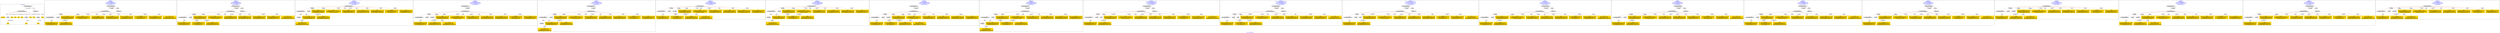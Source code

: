 digraph n0 {
fontcolor="blue"
remincross="true"
label="s10-s-18-artworks.json"
subgraph cluster_0 {
label="1-correct model"
n2[style="filled",color="white",fillcolor="lightgray",label="CulturalHeritageObject1"];
n3[shape="plaintext",style="filled",fillcolor="gold",label="dateCreated"];
n4[style="filled",color="white",fillcolor="lightgray",label="Person1"];
n5[shape="plaintext",style="filled",fillcolor="gold",label="values"];
n6[shape="plaintext",style="filled",fillcolor="gold",label="values"];
n7[shape="plaintext",style="filled",fillcolor="gold",label="values"];
n8[shape="plaintext",style="filled",fillcolor="gold",label="values"];
n9[style="filled",color="white",fillcolor="lightgray",label="Concept1"];
n10[shape="plaintext",style="filled",fillcolor="gold",label="values"];
n11[shape="plaintext",style="filled",fillcolor="gold",label="values"];
n12[style="filled",color="white",fillcolor="lightgray",label="Concept2"];
n13[shape="plaintext",style="filled",fillcolor="gold",label="values"];
n14[style="filled",color="white",fillcolor="lightgray",label="EuropeanaAggregation1"];
n15[style="filled",color="white",fillcolor="lightgray",label="WebResource1"];
n16[shape="plaintext",style="filled",fillcolor="gold",label="values"];
n17[shape="plaintext",style="filled",fillcolor="gold",label="values"];
n18[shape="plaintext",style="filled",fillcolor="gold",label="values"];
}
subgraph cluster_1 {
label="candidate 0\nlink coherence:1.0\nnode coherence:1.0\nconfidence:0.439704460790034\nmapping score:0.5799014869300113\ncost:13.99967\n-precision:0.71-recall:0.62"
n20[style="filled",color="white",fillcolor="lightgray",label="CulturalHeritageObject1"];
n21[style="filled",color="white",fillcolor="lightgray",label="CulturalHeritageObject2"];
n22[style="filled",color="white",fillcolor="lightgray",label="Person1"];
n23[style="filled",color="white",fillcolor="lightgray",label="EuropeanaAggregation1"];
n24[style="filled",color="white",fillcolor="lightgray",label="WebResource1"];
n25[shape="plaintext",style="filled",fillcolor="gold",label="values\n[CulturalHeritageObject,provenance,0.573]\n[Person,biographicalInformation,0.208]\n[CulturalHeritageObject,description,0.12]\n[CulturalHeritageObject,title,0.099]"];
n26[shape="plaintext",style="filled",fillcolor="gold",label="values\n[WebResource,classLink,0.6]\n[Document,classLink,0.365]\n[CulturalHeritageObject,provenance,0.019]\n[CulturalHeritageObject,description,0.016]"];
n27[shape="plaintext",style="filled",fillcolor="gold",label="values\n[CulturalHeritageObject,extent,0.571]\n[CulturalHeritageObject,accessionNumber,0.177]\n[CulturalHeritageObject,provenance,0.163]\n[Document,classLink,0.09]"];
n28[shape="plaintext",style="filled",fillcolor="gold",label="values\n[Person,nameOfThePerson,0.552]\n[Person,biographicalInformation,0.375]\n[CulturalHeritageObject,provenance,0.037]\n[CulturalHeritageObject,description,0.035]"];
n29[shape="plaintext",style="filled",fillcolor="gold",label="values\n[CulturalHeritageObject,description,0.352]\n[CulturalHeritageObject,medium,0.271]\n[Person,biographicalInformation,0.233]\n[CulturalHeritageObject,title,0.144]"];
n30[shape="plaintext",style="filled",fillcolor="gold",label="values\n[CulturalHeritageObject,title,0.286]\n[CulturalHeritageObject,description,0.258]\n[Person,biographicalInformation,0.251]\n[CulturalHeritageObject,provenance,0.206]"];
n31[shape="plaintext",style="filled",fillcolor="gold",label="values\n[CulturalHeritageObject,medium,0.751]\n[CulturalHeritageObject,provenance,0.104]\n[CulturalHeritageObject,description,0.091]\n[Person,biographicalInformation,0.054]"];
n32[shape="plaintext",style="filled",fillcolor="gold",label="values\n[CulturalHeritageObject,description,0.334]\n[Person,biographicalInformation,0.33]\n[CulturalHeritageObject,title,0.244]\n[CulturalHeritageObject,provenance,0.092]"];
n33[shape="plaintext",style="filled",fillcolor="gold",label="dateCreated\n[CulturalHeritageObject,created,0.356]\n[Person,dateOfDeath,0.319]\n[CulturalHeritageObject,provenance,0.188]\n[Person,dateOfBirth,0.137]"];
n34[shape="plaintext",style="filled",fillcolor="gold",label="values\n[CulturalHeritageObject,description,0.401]\n[Person,biographicalInformation,0.272]\n[CulturalHeritageObject,title,0.215]\n[CulturalHeritageObject,provenance,0.112]"];
}
subgraph cluster_2 {
label="candidate 1\nlink coherence:1.0\nnode coherence:1.0\nconfidence:0.4360244089401862\nmapping score:0.578674802980062\ncost:13.99967\n-precision:0.64-recall:0.56"
n36[style="filled",color="white",fillcolor="lightgray",label="CulturalHeritageObject1"];
n37[style="filled",color="white",fillcolor="lightgray",label="CulturalHeritageObject2"];
n38[style="filled",color="white",fillcolor="lightgray",label="Person1"];
n39[style="filled",color="white",fillcolor="lightgray",label="EuropeanaAggregation1"];
n40[style="filled",color="white",fillcolor="lightgray",label="WebResource1"];
n41[shape="plaintext",style="filled",fillcolor="gold",label="values\n[CulturalHeritageObject,provenance,0.573]\n[Person,biographicalInformation,0.208]\n[CulturalHeritageObject,description,0.12]\n[CulturalHeritageObject,title,0.099]"];
n42[shape="plaintext",style="filled",fillcolor="gold",label="values\n[WebResource,classLink,0.6]\n[Document,classLink,0.365]\n[CulturalHeritageObject,provenance,0.019]\n[CulturalHeritageObject,description,0.016]"];
n43[shape="plaintext",style="filled",fillcolor="gold",label="dateCreated\n[CulturalHeritageObject,created,0.356]\n[Person,dateOfDeath,0.319]\n[CulturalHeritageObject,provenance,0.188]\n[Person,dateOfBirth,0.137]"];
n44[shape="plaintext",style="filled",fillcolor="gold",label="values\n[CulturalHeritageObject,extent,0.571]\n[CulturalHeritageObject,accessionNumber,0.177]\n[CulturalHeritageObject,provenance,0.163]\n[Document,classLink,0.09]"];
n45[shape="plaintext",style="filled",fillcolor="gold",label="values\n[Person,nameOfThePerson,0.552]\n[Person,biographicalInformation,0.375]\n[CulturalHeritageObject,provenance,0.037]\n[CulturalHeritageObject,description,0.035]"];
n46[shape="plaintext",style="filled",fillcolor="gold",label="values\n[CulturalHeritageObject,description,0.352]\n[CulturalHeritageObject,medium,0.271]\n[Person,biographicalInformation,0.233]\n[CulturalHeritageObject,title,0.144]"];
n47[shape="plaintext",style="filled",fillcolor="gold",label="values\n[CulturalHeritageObject,title,0.286]\n[CulturalHeritageObject,description,0.258]\n[Person,biographicalInformation,0.251]\n[CulturalHeritageObject,provenance,0.206]"];
n48[shape="plaintext",style="filled",fillcolor="gold",label="values\n[CulturalHeritageObject,medium,0.751]\n[CulturalHeritageObject,provenance,0.104]\n[CulturalHeritageObject,description,0.091]\n[Person,biographicalInformation,0.054]"];
n49[shape="plaintext",style="filled",fillcolor="gold",label="values\n[CulturalHeritageObject,description,0.334]\n[Person,biographicalInformation,0.33]\n[CulturalHeritageObject,title,0.244]\n[CulturalHeritageObject,provenance,0.092]"];
n50[shape="plaintext",style="filled",fillcolor="gold",label="values\n[CulturalHeritageObject,description,0.401]\n[Person,biographicalInformation,0.272]\n[CulturalHeritageObject,title,0.215]\n[CulturalHeritageObject,provenance,0.112]"];
}
subgraph cluster_3 {
label="candidate 10\nlink coherence:1.0\nnode coherence:1.0\nconfidence:0.4091084529315066\nmapping score:0.5697028176438356\ncost:12.99987\n-precision:0.62-recall:0.5"
n52[style="filled",color="white",fillcolor="lightgray",label="CulturalHeritageObject1"];
n53[style="filled",color="white",fillcolor="lightgray",label="CulturalHeritageObject2"];
n54[style="filled",color="white",fillcolor="lightgray",label="Person1"];
n55[style="filled",color="white",fillcolor="lightgray",label="Document2"];
n56[shape="plaintext",style="filled",fillcolor="gold",label="values\n[CulturalHeritageObject,provenance,0.573]\n[Person,biographicalInformation,0.208]\n[CulturalHeritageObject,description,0.12]\n[CulturalHeritageObject,title,0.099]"];
n57[shape="plaintext",style="filled",fillcolor="gold",label="values\n[WebResource,classLink,0.6]\n[Document,classLink,0.365]\n[CulturalHeritageObject,provenance,0.019]\n[CulturalHeritageObject,description,0.016]"];
n58[shape="plaintext",style="filled",fillcolor="gold",label="values\n[CulturalHeritageObject,extent,0.571]\n[CulturalHeritageObject,accessionNumber,0.177]\n[CulturalHeritageObject,provenance,0.163]\n[Document,classLink,0.09]"];
n59[shape="plaintext",style="filled",fillcolor="gold",label="values\n[Person,nameOfThePerson,0.552]\n[Person,biographicalInformation,0.375]\n[CulturalHeritageObject,provenance,0.037]\n[CulturalHeritageObject,description,0.035]"];
n60[shape="plaintext",style="filled",fillcolor="gold",label="values\n[CulturalHeritageObject,description,0.352]\n[CulturalHeritageObject,medium,0.271]\n[Person,biographicalInformation,0.233]\n[CulturalHeritageObject,title,0.144]"];
n61[shape="plaintext",style="filled",fillcolor="gold",label="values\n[CulturalHeritageObject,description,0.334]\n[Person,biographicalInformation,0.33]\n[CulturalHeritageObject,title,0.244]\n[CulturalHeritageObject,provenance,0.092]"];
n62[shape="plaintext",style="filled",fillcolor="gold",label="values\n[CulturalHeritageObject,title,0.286]\n[CulturalHeritageObject,description,0.258]\n[Person,biographicalInformation,0.251]\n[CulturalHeritageObject,provenance,0.206]"];
n63[shape="plaintext",style="filled",fillcolor="gold",label="values\n[CulturalHeritageObject,medium,0.751]\n[CulturalHeritageObject,provenance,0.104]\n[CulturalHeritageObject,description,0.091]\n[Person,biographicalInformation,0.054]"];
n64[shape="plaintext",style="filled",fillcolor="gold",label="dateCreated\n[CulturalHeritageObject,created,0.356]\n[Person,dateOfDeath,0.319]\n[CulturalHeritageObject,provenance,0.188]\n[Person,dateOfBirth,0.137]"];
n65[shape="plaintext",style="filled",fillcolor="gold",label="values\n[CulturalHeritageObject,description,0.401]\n[Person,biographicalInformation,0.272]\n[CulturalHeritageObject,title,0.215]\n[CulturalHeritageObject,provenance,0.112]"];
}
subgraph cluster_4 {
label="candidate 11\nlink coherence:1.0\nnode coherence:1.0\nconfidence:0.4091084529315066\nmapping score:0.5697028176438356\ncost:13.99975\n-precision:0.64-recall:0.56"
n67[style="filled",color="white",fillcolor="lightgray",label="CulturalHeritageObject1"];
n68[style="filled",color="white",fillcolor="lightgray",label="CulturalHeritageObject2"];
n69[style="filled",color="white",fillcolor="lightgray",label="Person1"];
n70[style="filled",color="white",fillcolor="lightgray",label="Document1"];
n71[style="filled",color="white",fillcolor="lightgray",label="EuropeanaAggregation1"];
n72[shape="plaintext",style="filled",fillcolor="gold",label="values\n[CulturalHeritageObject,provenance,0.573]\n[Person,biographicalInformation,0.208]\n[CulturalHeritageObject,description,0.12]\n[CulturalHeritageObject,title,0.099]"];
n73[shape="plaintext",style="filled",fillcolor="gold",label="values\n[WebResource,classLink,0.6]\n[Document,classLink,0.365]\n[CulturalHeritageObject,provenance,0.019]\n[CulturalHeritageObject,description,0.016]"];
n74[shape="plaintext",style="filled",fillcolor="gold",label="values\n[CulturalHeritageObject,extent,0.571]\n[CulturalHeritageObject,accessionNumber,0.177]\n[CulturalHeritageObject,provenance,0.163]\n[Document,classLink,0.09]"];
n75[shape="plaintext",style="filled",fillcolor="gold",label="values\n[Person,nameOfThePerson,0.552]\n[Person,biographicalInformation,0.375]\n[CulturalHeritageObject,provenance,0.037]\n[CulturalHeritageObject,description,0.035]"];
n76[shape="plaintext",style="filled",fillcolor="gold",label="values\n[CulturalHeritageObject,description,0.352]\n[CulturalHeritageObject,medium,0.271]\n[Person,biographicalInformation,0.233]\n[CulturalHeritageObject,title,0.144]"];
n77[shape="plaintext",style="filled",fillcolor="gold",label="values\n[CulturalHeritageObject,description,0.334]\n[Person,biographicalInformation,0.33]\n[CulturalHeritageObject,title,0.244]\n[CulturalHeritageObject,provenance,0.092]"];
n78[shape="plaintext",style="filled",fillcolor="gold",label="values\n[CulturalHeritageObject,title,0.286]\n[CulturalHeritageObject,description,0.258]\n[Person,biographicalInformation,0.251]\n[CulturalHeritageObject,provenance,0.206]"];
n79[shape="plaintext",style="filled",fillcolor="gold",label="values\n[CulturalHeritageObject,medium,0.751]\n[CulturalHeritageObject,provenance,0.104]\n[CulturalHeritageObject,description,0.091]\n[Person,biographicalInformation,0.054]"];
n80[shape="plaintext",style="filled",fillcolor="gold",label="dateCreated\n[CulturalHeritageObject,created,0.356]\n[Person,dateOfDeath,0.319]\n[CulturalHeritageObject,provenance,0.188]\n[Person,dateOfBirth,0.137]"];
n81[shape="plaintext",style="filled",fillcolor="gold",label="values\n[CulturalHeritageObject,description,0.401]\n[Person,biographicalInformation,0.272]\n[CulturalHeritageObject,title,0.215]\n[CulturalHeritageObject,provenance,0.112]"];
}
subgraph cluster_5 {
label="candidate 12\nlink coherence:1.0\nnode coherence:1.0\nconfidence:0.4091084529315066\nmapping score:0.5697028176438356\ncost:13.99977\n-precision:0.64-recall:0.56"
n83[style="filled",color="white",fillcolor="lightgray",label="CulturalHeritageObject1"];
n84[style="filled",color="white",fillcolor="lightgray",label="CulturalHeritageObject2"];
n85[style="filled",color="white",fillcolor="lightgray",label="Person1"];
n86[style="filled",color="white",fillcolor="lightgray",label="Document2"];
n87[style="filled",color="white",fillcolor="lightgray",label="EuropeanaAggregation1"];
n88[shape="plaintext",style="filled",fillcolor="gold",label="values\n[CulturalHeritageObject,provenance,0.573]\n[Person,biographicalInformation,0.208]\n[CulturalHeritageObject,description,0.12]\n[CulturalHeritageObject,title,0.099]"];
n89[shape="plaintext",style="filled",fillcolor="gold",label="values\n[WebResource,classLink,0.6]\n[Document,classLink,0.365]\n[CulturalHeritageObject,provenance,0.019]\n[CulturalHeritageObject,description,0.016]"];
n90[shape="plaintext",style="filled",fillcolor="gold",label="values\n[CulturalHeritageObject,extent,0.571]\n[CulturalHeritageObject,accessionNumber,0.177]\n[CulturalHeritageObject,provenance,0.163]\n[Document,classLink,0.09]"];
n91[shape="plaintext",style="filled",fillcolor="gold",label="values\n[Person,nameOfThePerson,0.552]\n[Person,biographicalInformation,0.375]\n[CulturalHeritageObject,provenance,0.037]\n[CulturalHeritageObject,description,0.035]"];
n92[shape="plaintext",style="filled",fillcolor="gold",label="values\n[CulturalHeritageObject,description,0.352]\n[CulturalHeritageObject,medium,0.271]\n[Person,biographicalInformation,0.233]\n[CulturalHeritageObject,title,0.144]"];
n93[shape="plaintext",style="filled",fillcolor="gold",label="values\n[CulturalHeritageObject,description,0.334]\n[Person,biographicalInformation,0.33]\n[CulturalHeritageObject,title,0.244]\n[CulturalHeritageObject,provenance,0.092]"];
n94[shape="plaintext",style="filled",fillcolor="gold",label="values\n[CulturalHeritageObject,title,0.286]\n[CulturalHeritageObject,description,0.258]\n[Person,biographicalInformation,0.251]\n[CulturalHeritageObject,provenance,0.206]"];
n95[shape="plaintext",style="filled",fillcolor="gold",label="values\n[CulturalHeritageObject,medium,0.751]\n[CulturalHeritageObject,provenance,0.104]\n[CulturalHeritageObject,description,0.091]\n[Person,biographicalInformation,0.054]"];
n96[shape="plaintext",style="filled",fillcolor="gold",label="dateCreated\n[CulturalHeritageObject,created,0.356]\n[Person,dateOfDeath,0.319]\n[CulturalHeritageObject,provenance,0.188]\n[Person,dateOfBirth,0.137]"];
n97[shape="plaintext",style="filled",fillcolor="gold",label="values\n[CulturalHeritageObject,description,0.401]\n[Person,biographicalInformation,0.272]\n[CulturalHeritageObject,title,0.215]\n[CulturalHeritageObject,provenance,0.112]"];
}
subgraph cluster_6 {
label="candidate 13\nlink coherence:1.0\nnode coherence:1.0\nconfidence:0.4054284010816588\nmapping score:0.5684761336938863\ncost:12.99985\n-precision:0.54-recall:0.44"
n99[style="filled",color="white",fillcolor="lightgray",label="CulturalHeritageObject1"];
n100[style="filled",color="white",fillcolor="lightgray",label="CulturalHeritageObject2"];
n101[style="filled",color="white",fillcolor="lightgray",label="Person1"];
n102[style="filled",color="white",fillcolor="lightgray",label="Document1"];
n103[shape="plaintext",style="filled",fillcolor="gold",label="values\n[CulturalHeritageObject,provenance,0.573]\n[Person,biographicalInformation,0.208]\n[CulturalHeritageObject,description,0.12]\n[CulturalHeritageObject,title,0.099]"];
n104[shape="plaintext",style="filled",fillcolor="gold",label="values\n[WebResource,classLink,0.6]\n[Document,classLink,0.365]\n[CulturalHeritageObject,provenance,0.019]\n[CulturalHeritageObject,description,0.016]"];
n105[shape="plaintext",style="filled",fillcolor="gold",label="dateCreated\n[CulturalHeritageObject,created,0.356]\n[Person,dateOfDeath,0.319]\n[CulturalHeritageObject,provenance,0.188]\n[Person,dateOfBirth,0.137]"];
n106[shape="plaintext",style="filled",fillcolor="gold",label="values\n[CulturalHeritageObject,extent,0.571]\n[CulturalHeritageObject,accessionNumber,0.177]\n[CulturalHeritageObject,provenance,0.163]\n[Document,classLink,0.09]"];
n107[shape="plaintext",style="filled",fillcolor="gold",label="values\n[Person,nameOfThePerson,0.552]\n[Person,biographicalInformation,0.375]\n[CulturalHeritageObject,provenance,0.037]\n[CulturalHeritageObject,description,0.035]"];
n108[shape="plaintext",style="filled",fillcolor="gold",label="values\n[CulturalHeritageObject,description,0.352]\n[CulturalHeritageObject,medium,0.271]\n[Person,biographicalInformation,0.233]\n[CulturalHeritageObject,title,0.144]"];
n109[shape="plaintext",style="filled",fillcolor="gold",label="values\n[CulturalHeritageObject,description,0.334]\n[Person,biographicalInformation,0.33]\n[CulturalHeritageObject,title,0.244]\n[CulturalHeritageObject,provenance,0.092]"];
n110[shape="plaintext",style="filled",fillcolor="gold",label="values\n[CulturalHeritageObject,title,0.286]\n[CulturalHeritageObject,description,0.258]\n[Person,biographicalInformation,0.251]\n[CulturalHeritageObject,provenance,0.206]"];
n111[shape="plaintext",style="filled",fillcolor="gold",label="values\n[CulturalHeritageObject,medium,0.751]\n[CulturalHeritageObject,provenance,0.104]\n[CulturalHeritageObject,description,0.091]\n[Person,biographicalInformation,0.054]"];
n112[shape="plaintext",style="filled",fillcolor="gold",label="values\n[CulturalHeritageObject,description,0.401]\n[Person,biographicalInformation,0.272]\n[CulturalHeritageObject,title,0.215]\n[CulturalHeritageObject,provenance,0.112]"];
}
subgraph cluster_7 {
label="candidate 14\nlink coherence:1.0\nnode coherence:1.0\nconfidence:0.4054284010816588\nmapping score:0.5684761336938863\ncost:12.99987\n-precision:0.54-recall:0.44"
n114[style="filled",color="white",fillcolor="lightgray",label="CulturalHeritageObject1"];
n115[style="filled",color="white",fillcolor="lightgray",label="CulturalHeritageObject2"];
n116[style="filled",color="white",fillcolor="lightgray",label="Person1"];
n117[style="filled",color="white",fillcolor="lightgray",label="Document2"];
n118[shape="plaintext",style="filled",fillcolor="gold",label="values\n[CulturalHeritageObject,provenance,0.573]\n[Person,biographicalInformation,0.208]\n[CulturalHeritageObject,description,0.12]\n[CulturalHeritageObject,title,0.099]"];
n119[shape="plaintext",style="filled",fillcolor="gold",label="values\n[WebResource,classLink,0.6]\n[Document,classLink,0.365]\n[CulturalHeritageObject,provenance,0.019]\n[CulturalHeritageObject,description,0.016]"];
n120[shape="plaintext",style="filled",fillcolor="gold",label="dateCreated\n[CulturalHeritageObject,created,0.356]\n[Person,dateOfDeath,0.319]\n[CulturalHeritageObject,provenance,0.188]\n[Person,dateOfBirth,0.137]"];
n121[shape="plaintext",style="filled",fillcolor="gold",label="values\n[CulturalHeritageObject,extent,0.571]\n[CulturalHeritageObject,accessionNumber,0.177]\n[CulturalHeritageObject,provenance,0.163]\n[Document,classLink,0.09]"];
n122[shape="plaintext",style="filled",fillcolor="gold",label="values\n[Person,nameOfThePerson,0.552]\n[Person,biographicalInformation,0.375]\n[CulturalHeritageObject,provenance,0.037]\n[CulturalHeritageObject,description,0.035]"];
n123[shape="plaintext",style="filled",fillcolor="gold",label="values\n[CulturalHeritageObject,description,0.352]\n[CulturalHeritageObject,medium,0.271]\n[Person,biographicalInformation,0.233]\n[CulturalHeritageObject,title,0.144]"];
n124[shape="plaintext",style="filled",fillcolor="gold",label="values\n[CulturalHeritageObject,description,0.334]\n[Person,biographicalInformation,0.33]\n[CulturalHeritageObject,title,0.244]\n[CulturalHeritageObject,provenance,0.092]"];
n125[shape="plaintext",style="filled",fillcolor="gold",label="values\n[CulturalHeritageObject,title,0.286]\n[CulturalHeritageObject,description,0.258]\n[Person,biographicalInformation,0.251]\n[CulturalHeritageObject,provenance,0.206]"];
n126[shape="plaintext",style="filled",fillcolor="gold",label="values\n[CulturalHeritageObject,medium,0.751]\n[CulturalHeritageObject,provenance,0.104]\n[CulturalHeritageObject,description,0.091]\n[Person,biographicalInformation,0.054]"];
n127[shape="plaintext",style="filled",fillcolor="gold",label="values\n[CulturalHeritageObject,description,0.401]\n[Person,biographicalInformation,0.272]\n[CulturalHeritageObject,title,0.215]\n[CulturalHeritageObject,provenance,0.112]"];
}
subgraph cluster_8 {
label="candidate 15\nlink coherence:1.0\nnode coherence:1.0\nconfidence:0.4054284010816588\nmapping score:0.5684761336938863\ncost:13.99975\n-precision:0.57-recall:0.5"
n129[style="filled",color="white",fillcolor="lightgray",label="CulturalHeritageObject1"];
n130[style="filled",color="white",fillcolor="lightgray",label="CulturalHeritageObject2"];
n131[style="filled",color="white",fillcolor="lightgray",label="Person1"];
n132[style="filled",color="white",fillcolor="lightgray",label="Document1"];
n133[style="filled",color="white",fillcolor="lightgray",label="EuropeanaAggregation1"];
n134[shape="plaintext",style="filled",fillcolor="gold",label="values\n[CulturalHeritageObject,provenance,0.573]\n[Person,biographicalInformation,0.208]\n[CulturalHeritageObject,description,0.12]\n[CulturalHeritageObject,title,0.099]"];
n135[shape="plaintext",style="filled",fillcolor="gold",label="values\n[WebResource,classLink,0.6]\n[Document,classLink,0.365]\n[CulturalHeritageObject,provenance,0.019]\n[CulturalHeritageObject,description,0.016]"];
n136[shape="plaintext",style="filled",fillcolor="gold",label="dateCreated\n[CulturalHeritageObject,created,0.356]\n[Person,dateOfDeath,0.319]\n[CulturalHeritageObject,provenance,0.188]\n[Person,dateOfBirth,0.137]"];
n137[shape="plaintext",style="filled",fillcolor="gold",label="values\n[CulturalHeritageObject,extent,0.571]\n[CulturalHeritageObject,accessionNumber,0.177]\n[CulturalHeritageObject,provenance,0.163]\n[Document,classLink,0.09]"];
n138[shape="plaintext",style="filled",fillcolor="gold",label="values\n[Person,nameOfThePerson,0.552]\n[Person,biographicalInformation,0.375]\n[CulturalHeritageObject,provenance,0.037]\n[CulturalHeritageObject,description,0.035]"];
n139[shape="plaintext",style="filled",fillcolor="gold",label="values\n[CulturalHeritageObject,description,0.352]\n[CulturalHeritageObject,medium,0.271]\n[Person,biographicalInformation,0.233]\n[CulturalHeritageObject,title,0.144]"];
n140[shape="plaintext",style="filled",fillcolor="gold",label="values\n[CulturalHeritageObject,description,0.334]\n[Person,biographicalInformation,0.33]\n[CulturalHeritageObject,title,0.244]\n[CulturalHeritageObject,provenance,0.092]"];
n141[shape="plaintext",style="filled",fillcolor="gold",label="values\n[CulturalHeritageObject,title,0.286]\n[CulturalHeritageObject,description,0.258]\n[Person,biographicalInformation,0.251]\n[CulturalHeritageObject,provenance,0.206]"];
n142[shape="plaintext",style="filled",fillcolor="gold",label="values\n[CulturalHeritageObject,medium,0.751]\n[CulturalHeritageObject,provenance,0.104]\n[CulturalHeritageObject,description,0.091]\n[Person,biographicalInformation,0.054]"];
n143[shape="plaintext",style="filled",fillcolor="gold",label="values\n[CulturalHeritageObject,description,0.401]\n[Person,biographicalInformation,0.272]\n[CulturalHeritageObject,title,0.215]\n[CulturalHeritageObject,provenance,0.112]"];
}
subgraph cluster_9 {
label="candidate 16\nlink coherence:1.0\nnode coherence:1.0\nconfidence:0.4054284010816588\nmapping score:0.5684761336938863\ncost:13.99977\n-precision:0.57-recall:0.5"
n145[style="filled",color="white",fillcolor="lightgray",label="CulturalHeritageObject1"];
n146[style="filled",color="white",fillcolor="lightgray",label="CulturalHeritageObject2"];
n147[style="filled",color="white",fillcolor="lightgray",label="Person1"];
n148[style="filled",color="white",fillcolor="lightgray",label="Document2"];
n149[style="filled",color="white",fillcolor="lightgray",label="EuropeanaAggregation1"];
n150[shape="plaintext",style="filled",fillcolor="gold",label="values\n[CulturalHeritageObject,provenance,0.573]\n[Person,biographicalInformation,0.208]\n[CulturalHeritageObject,description,0.12]\n[CulturalHeritageObject,title,0.099]"];
n151[shape="plaintext",style="filled",fillcolor="gold",label="values\n[WebResource,classLink,0.6]\n[Document,classLink,0.365]\n[CulturalHeritageObject,provenance,0.019]\n[CulturalHeritageObject,description,0.016]"];
n152[shape="plaintext",style="filled",fillcolor="gold",label="dateCreated\n[CulturalHeritageObject,created,0.356]\n[Person,dateOfDeath,0.319]\n[CulturalHeritageObject,provenance,0.188]\n[Person,dateOfBirth,0.137]"];
n153[shape="plaintext",style="filled",fillcolor="gold",label="values\n[CulturalHeritageObject,extent,0.571]\n[CulturalHeritageObject,accessionNumber,0.177]\n[CulturalHeritageObject,provenance,0.163]\n[Document,classLink,0.09]"];
n154[shape="plaintext",style="filled",fillcolor="gold",label="values\n[Person,nameOfThePerson,0.552]\n[Person,biographicalInformation,0.375]\n[CulturalHeritageObject,provenance,0.037]\n[CulturalHeritageObject,description,0.035]"];
n155[shape="plaintext",style="filled",fillcolor="gold",label="values\n[CulturalHeritageObject,description,0.352]\n[CulturalHeritageObject,medium,0.271]\n[Person,biographicalInformation,0.233]\n[CulturalHeritageObject,title,0.144]"];
n156[shape="plaintext",style="filled",fillcolor="gold",label="values\n[CulturalHeritageObject,description,0.334]\n[Person,biographicalInformation,0.33]\n[CulturalHeritageObject,title,0.244]\n[CulturalHeritageObject,provenance,0.092]"];
n157[shape="plaintext",style="filled",fillcolor="gold",label="values\n[CulturalHeritageObject,title,0.286]\n[CulturalHeritageObject,description,0.258]\n[Person,biographicalInformation,0.251]\n[CulturalHeritageObject,provenance,0.206]"];
n158[shape="plaintext",style="filled",fillcolor="gold",label="values\n[CulturalHeritageObject,medium,0.751]\n[CulturalHeritageObject,provenance,0.104]\n[CulturalHeritageObject,description,0.091]\n[Person,biographicalInformation,0.054]"];
n159[shape="plaintext",style="filled",fillcolor="gold",label="values\n[CulturalHeritageObject,description,0.401]\n[Person,biographicalInformation,0.272]\n[CulturalHeritageObject,title,0.215]\n[CulturalHeritageObject,provenance,0.112]"];
}
subgraph cluster_10 {
label="candidate 17\nlink coherence:0.9333333333333333\nnode coherence:1.0\nconfidence:0.439704460790034\nmapping score:0.5799014869300113\ncost:14.99967\n-precision:0.67-recall:0.62"
n161[style="filled",color="white",fillcolor="lightgray",label="CulturalHeritageObject1"];
n162[style="filled",color="white",fillcolor="lightgray",label="CulturalHeritageObject2"];
n163[style="filled",color="white",fillcolor="lightgray",label="Person1"];
n164[style="filled",color="white",fillcolor="lightgray",label="Place1"];
n165[style="filled",color="white",fillcolor="lightgray",label="EuropeanaAggregation1"];
n166[style="filled",color="white",fillcolor="lightgray",label="WebResource1"];
n167[shape="plaintext",style="filled",fillcolor="gold",label="values\n[CulturalHeritageObject,provenance,0.573]\n[Person,biographicalInformation,0.208]\n[CulturalHeritageObject,description,0.12]\n[CulturalHeritageObject,title,0.099]"];
n168[shape="plaintext",style="filled",fillcolor="gold",label="values\n[WebResource,classLink,0.6]\n[Document,classLink,0.365]\n[CulturalHeritageObject,provenance,0.019]\n[CulturalHeritageObject,description,0.016]"];
n169[shape="plaintext",style="filled",fillcolor="gold",label="values\n[CulturalHeritageObject,extent,0.571]\n[CulturalHeritageObject,accessionNumber,0.177]\n[CulturalHeritageObject,provenance,0.163]\n[Document,classLink,0.09]"];
n170[shape="plaintext",style="filled",fillcolor="gold",label="values\n[Person,nameOfThePerson,0.552]\n[Person,biographicalInformation,0.375]\n[CulturalHeritageObject,provenance,0.037]\n[CulturalHeritageObject,description,0.035]"];
n171[shape="plaintext",style="filled",fillcolor="gold",label="values\n[CulturalHeritageObject,description,0.352]\n[CulturalHeritageObject,medium,0.271]\n[Person,biographicalInformation,0.233]\n[CulturalHeritageObject,title,0.144]"];
n172[shape="plaintext",style="filled",fillcolor="gold",label="values\n[CulturalHeritageObject,title,0.286]\n[CulturalHeritageObject,description,0.258]\n[Person,biographicalInformation,0.251]\n[CulturalHeritageObject,provenance,0.206]"];
n173[shape="plaintext",style="filled",fillcolor="gold",label="values\n[CulturalHeritageObject,medium,0.751]\n[CulturalHeritageObject,provenance,0.104]\n[CulturalHeritageObject,description,0.091]\n[Person,biographicalInformation,0.054]"];
n174[shape="plaintext",style="filled",fillcolor="gold",label="values\n[CulturalHeritageObject,description,0.334]\n[Person,biographicalInformation,0.33]\n[CulturalHeritageObject,title,0.244]\n[CulturalHeritageObject,provenance,0.092]"];
n175[shape="plaintext",style="filled",fillcolor="gold",label="dateCreated\n[CulturalHeritageObject,created,0.356]\n[Person,dateOfDeath,0.319]\n[CulturalHeritageObject,provenance,0.188]\n[Person,dateOfBirth,0.137]"];
n176[shape="plaintext",style="filled",fillcolor="gold",label="values\n[CulturalHeritageObject,description,0.401]\n[Person,biographicalInformation,0.272]\n[CulturalHeritageObject,title,0.215]\n[CulturalHeritageObject,provenance,0.112]"];
}
subgraph cluster_11 {
label="candidate 18\nlink coherence:0.9333333333333333\nnode coherence:1.0\nconfidence:0.4360244089401862\nmapping score:0.578674802980062\ncost:14.99967\n-precision:0.6-recall:0.56"
n178[style="filled",color="white",fillcolor="lightgray",label="CulturalHeritageObject1"];
n179[style="filled",color="white",fillcolor="lightgray",label="CulturalHeritageObject2"];
n180[style="filled",color="white",fillcolor="lightgray",label="Person1"];
n181[style="filled",color="white",fillcolor="lightgray",label="Place1"];
n182[style="filled",color="white",fillcolor="lightgray",label="EuropeanaAggregation1"];
n183[style="filled",color="white",fillcolor="lightgray",label="WebResource1"];
n184[shape="plaintext",style="filled",fillcolor="gold",label="values\n[CulturalHeritageObject,provenance,0.573]\n[Person,biographicalInformation,0.208]\n[CulturalHeritageObject,description,0.12]\n[CulturalHeritageObject,title,0.099]"];
n185[shape="plaintext",style="filled",fillcolor="gold",label="values\n[WebResource,classLink,0.6]\n[Document,classLink,0.365]\n[CulturalHeritageObject,provenance,0.019]\n[CulturalHeritageObject,description,0.016]"];
n186[shape="plaintext",style="filled",fillcolor="gold",label="dateCreated\n[CulturalHeritageObject,created,0.356]\n[Person,dateOfDeath,0.319]\n[CulturalHeritageObject,provenance,0.188]\n[Person,dateOfBirth,0.137]"];
n187[shape="plaintext",style="filled",fillcolor="gold",label="values\n[CulturalHeritageObject,extent,0.571]\n[CulturalHeritageObject,accessionNumber,0.177]\n[CulturalHeritageObject,provenance,0.163]\n[Document,classLink,0.09]"];
n188[shape="plaintext",style="filled",fillcolor="gold",label="values\n[Person,nameOfThePerson,0.552]\n[Person,biographicalInformation,0.375]\n[CulturalHeritageObject,provenance,0.037]\n[CulturalHeritageObject,description,0.035]"];
n189[shape="plaintext",style="filled",fillcolor="gold",label="values\n[CulturalHeritageObject,description,0.352]\n[CulturalHeritageObject,medium,0.271]\n[Person,biographicalInformation,0.233]\n[CulturalHeritageObject,title,0.144]"];
n190[shape="plaintext",style="filled",fillcolor="gold",label="values\n[CulturalHeritageObject,title,0.286]\n[CulturalHeritageObject,description,0.258]\n[Person,biographicalInformation,0.251]\n[CulturalHeritageObject,provenance,0.206]"];
n191[shape="plaintext",style="filled",fillcolor="gold",label="values\n[CulturalHeritageObject,medium,0.751]\n[CulturalHeritageObject,provenance,0.104]\n[CulturalHeritageObject,description,0.091]\n[Person,biographicalInformation,0.054]"];
n192[shape="plaintext",style="filled",fillcolor="gold",label="values\n[CulturalHeritageObject,description,0.334]\n[Person,biographicalInformation,0.33]\n[CulturalHeritageObject,title,0.244]\n[CulturalHeritageObject,provenance,0.092]"];
n193[shape="plaintext",style="filled",fillcolor="gold",label="values\n[CulturalHeritageObject,description,0.401]\n[Person,biographicalInformation,0.272]\n[CulturalHeritageObject,title,0.215]\n[CulturalHeritageObject,provenance,0.112]"];
}
subgraph cluster_12 {
label="candidate 19\nlink coherence:0.9333333333333333\nnode coherence:1.0\nconfidence:0.4325190705214247\nmapping score:0.5775063568404749\ncost:14.99967\n-precision:0.73-recall:0.69"
n195[style="filled",color="white",fillcolor="lightgray",label="CulturalHeritageObject1"];
n196[style="filled",color="white",fillcolor="lightgray",label="CulturalHeritageObject2"];
n197[style="filled",color="white",fillcolor="lightgray",label="Person1"];
n198[style="filled",color="white",fillcolor="lightgray",label="Place1"];
n199[style="filled",color="white",fillcolor="lightgray",label="EuropeanaAggregation1"];
n200[style="filled",color="white",fillcolor="lightgray",label="WebResource1"];
n201[shape="plaintext",style="filled",fillcolor="gold",label="values\n[CulturalHeritageObject,provenance,0.573]\n[Person,biographicalInformation,0.208]\n[CulturalHeritageObject,description,0.12]\n[CulturalHeritageObject,title,0.099]"];
n202[shape="plaintext",style="filled",fillcolor="gold",label="values\n[WebResource,classLink,0.6]\n[Document,classLink,0.365]\n[CulturalHeritageObject,provenance,0.019]\n[CulturalHeritageObject,description,0.016]"];
n203[shape="plaintext",style="filled",fillcolor="gold",label="values\n[CulturalHeritageObject,extent,0.571]\n[CulturalHeritageObject,accessionNumber,0.177]\n[CulturalHeritageObject,provenance,0.163]\n[Document,classLink,0.09]"];
n204[shape="plaintext",style="filled",fillcolor="gold",label="values\n[Person,nameOfThePerson,0.552]\n[Person,biographicalInformation,0.375]\n[CulturalHeritageObject,provenance,0.037]\n[CulturalHeritageObject,description,0.035]"];
n205[shape="plaintext",style="filled",fillcolor="gold",label="values\n[CulturalHeritageObject,description,0.352]\n[CulturalHeritageObject,medium,0.271]\n[Person,biographicalInformation,0.233]\n[CulturalHeritageObject,title,0.144]"];
n206[shape="plaintext",style="filled",fillcolor="gold",label="values\n[CulturalHeritageObject,description,0.334]\n[Person,biographicalInformation,0.33]\n[CulturalHeritageObject,title,0.244]\n[CulturalHeritageObject,provenance,0.092]"];
n207[shape="plaintext",style="filled",fillcolor="gold",label="values\n[CulturalHeritageObject,title,0.286]\n[CulturalHeritageObject,description,0.258]\n[Person,biographicalInformation,0.251]\n[CulturalHeritageObject,provenance,0.206]"];
n208[shape="plaintext",style="filled",fillcolor="gold",label="values\n[CulturalHeritageObject,medium,0.751]\n[CulturalHeritageObject,provenance,0.104]\n[CulturalHeritageObject,description,0.091]\n[Person,biographicalInformation,0.054]"];
n209[shape="plaintext",style="filled",fillcolor="gold",label="dateCreated\n[CulturalHeritageObject,created,0.356]\n[Person,dateOfDeath,0.319]\n[CulturalHeritageObject,provenance,0.188]\n[Person,dateOfBirth,0.137]"];
n210[shape="plaintext",style="filled",fillcolor="gold",label="values\n[CulturalHeritageObject,description,0.401]\n[Person,biographicalInformation,0.272]\n[CulturalHeritageObject,title,0.215]\n[CulturalHeritageObject,provenance,0.112]"];
}
subgraph cluster_13 {
label="candidate 2\nlink coherence:1.0\nnode coherence:1.0\nconfidence:0.4325190705214247\nmapping score:0.5775063568404749\ncost:13.99967\n-precision:0.79-recall:0.69"
n212[style="filled",color="white",fillcolor="lightgray",label="CulturalHeritageObject1"];
n213[style="filled",color="white",fillcolor="lightgray",label="CulturalHeritageObject2"];
n214[style="filled",color="white",fillcolor="lightgray",label="Person1"];
n215[style="filled",color="white",fillcolor="lightgray",label="EuropeanaAggregation1"];
n216[style="filled",color="white",fillcolor="lightgray",label="WebResource1"];
n217[shape="plaintext",style="filled",fillcolor="gold",label="values\n[CulturalHeritageObject,provenance,0.573]\n[Person,biographicalInformation,0.208]\n[CulturalHeritageObject,description,0.12]\n[CulturalHeritageObject,title,0.099]"];
n218[shape="plaintext",style="filled",fillcolor="gold",label="values\n[WebResource,classLink,0.6]\n[Document,classLink,0.365]\n[CulturalHeritageObject,provenance,0.019]\n[CulturalHeritageObject,description,0.016]"];
n219[shape="plaintext",style="filled",fillcolor="gold",label="values\n[CulturalHeritageObject,extent,0.571]\n[CulturalHeritageObject,accessionNumber,0.177]\n[CulturalHeritageObject,provenance,0.163]\n[Document,classLink,0.09]"];
n220[shape="plaintext",style="filled",fillcolor="gold",label="values\n[Person,nameOfThePerson,0.552]\n[Person,biographicalInformation,0.375]\n[CulturalHeritageObject,provenance,0.037]\n[CulturalHeritageObject,description,0.035]"];
n221[shape="plaintext",style="filled",fillcolor="gold",label="values\n[CulturalHeritageObject,description,0.352]\n[CulturalHeritageObject,medium,0.271]\n[Person,biographicalInformation,0.233]\n[CulturalHeritageObject,title,0.144]"];
n222[shape="plaintext",style="filled",fillcolor="gold",label="values\n[CulturalHeritageObject,description,0.334]\n[Person,biographicalInformation,0.33]\n[CulturalHeritageObject,title,0.244]\n[CulturalHeritageObject,provenance,0.092]"];
n223[shape="plaintext",style="filled",fillcolor="gold",label="values\n[CulturalHeritageObject,title,0.286]\n[CulturalHeritageObject,description,0.258]\n[Person,biographicalInformation,0.251]\n[CulturalHeritageObject,provenance,0.206]"];
n224[shape="plaintext",style="filled",fillcolor="gold",label="values\n[CulturalHeritageObject,medium,0.751]\n[CulturalHeritageObject,provenance,0.104]\n[CulturalHeritageObject,description,0.091]\n[Person,biographicalInformation,0.054]"];
n225[shape="plaintext",style="filled",fillcolor="gold",label="dateCreated\n[CulturalHeritageObject,created,0.356]\n[Person,dateOfDeath,0.319]\n[CulturalHeritageObject,provenance,0.188]\n[Person,dateOfBirth,0.137]"];
n226[shape="plaintext",style="filled",fillcolor="gold",label="values\n[CulturalHeritageObject,description,0.401]\n[Person,biographicalInformation,0.272]\n[CulturalHeritageObject,title,0.215]\n[CulturalHeritageObject,provenance,0.112]"];
}
subgraph cluster_14 {
label="candidate 3\nlink coherence:1.0\nnode coherence:1.0\nconfidence:0.43005271379950427\nmapping score:0.5766842379331681\ncost:13.99967\n-precision:0.64-recall:0.56"
n228[style="filled",color="white",fillcolor="lightgray",label="CulturalHeritageObject1"];
n229[style="filled",color="white",fillcolor="lightgray",label="CulturalHeritageObject2"];
n230[style="filled",color="white",fillcolor="lightgray",label="Person1"];
n231[style="filled",color="white",fillcolor="lightgray",label="EuropeanaAggregation1"];
n232[style="filled",color="white",fillcolor="lightgray",label="WebResource1"];
n233[shape="plaintext",style="filled",fillcolor="gold",label="values\n[CulturalHeritageObject,provenance,0.573]\n[Person,biographicalInformation,0.208]\n[CulturalHeritageObject,description,0.12]\n[CulturalHeritageObject,title,0.099]"];
n234[shape="plaintext",style="filled",fillcolor="gold",label="values\n[WebResource,classLink,0.6]\n[Document,classLink,0.365]\n[CulturalHeritageObject,provenance,0.019]\n[CulturalHeritageObject,description,0.016]"];
n235[shape="plaintext",style="filled",fillcolor="gold",label="values\n[CulturalHeritageObject,extent,0.571]\n[CulturalHeritageObject,accessionNumber,0.177]\n[CulturalHeritageObject,provenance,0.163]\n[Document,classLink,0.09]"];
n236[shape="plaintext",style="filled",fillcolor="gold",label="values\n[Person,nameOfThePerson,0.552]\n[Person,biographicalInformation,0.375]\n[CulturalHeritageObject,provenance,0.037]\n[CulturalHeritageObject,description,0.035]"];
n237[shape="plaintext",style="filled",fillcolor="gold",label="values\n[CulturalHeritageObject,description,0.352]\n[CulturalHeritageObject,medium,0.271]\n[Person,biographicalInformation,0.233]\n[CulturalHeritageObject,title,0.144]"];
n238[shape="plaintext",style="filled",fillcolor="gold",label="values\n[CulturalHeritageObject,title,0.286]\n[CulturalHeritageObject,description,0.258]\n[Person,biographicalInformation,0.251]\n[CulturalHeritageObject,provenance,0.206]"];
n239[shape="plaintext",style="filled",fillcolor="gold",label="values\n[CulturalHeritageObject,medium,0.751]\n[CulturalHeritageObject,provenance,0.104]\n[CulturalHeritageObject,description,0.091]\n[Person,biographicalInformation,0.054]"];
n240[shape="plaintext",style="filled",fillcolor="gold",label="values\n[CulturalHeritageObject,description,0.401]\n[Person,biographicalInformation,0.272]\n[CulturalHeritageObject,title,0.215]\n[CulturalHeritageObject,provenance,0.112]"];
n241[shape="plaintext",style="filled",fillcolor="gold",label="dateCreated\n[CulturalHeritageObject,created,0.356]\n[Person,dateOfDeath,0.319]\n[CulturalHeritageObject,provenance,0.188]\n[Person,dateOfBirth,0.137]"];
n242[shape="plaintext",style="filled",fillcolor="gold",label="values\n[CulturalHeritageObject,description,0.334]\n[Person,biographicalInformation,0.33]\n[CulturalHeritageObject,title,0.244]\n[CulturalHeritageObject,provenance,0.092]"];
}
subgraph cluster_15 {
label="candidate 4\nlink coherence:1.0\nnode coherence:1.0\nconfidence:0.42883901867157687\nmapping score:0.5762796728905256\ncost:13.99967\n-precision:0.71-recall:0.62"
n244[style="filled",color="white",fillcolor="lightgray",label="CulturalHeritageObject1"];
n245[style="filled",color="white",fillcolor="lightgray",label="CulturalHeritageObject2"];
n246[style="filled",color="white",fillcolor="lightgray",label="Person1"];
n247[style="filled",color="white",fillcolor="lightgray",label="EuropeanaAggregation1"];
n248[style="filled",color="white",fillcolor="lightgray",label="WebResource1"];
n249[shape="plaintext",style="filled",fillcolor="gold",label="values\n[CulturalHeritageObject,provenance,0.573]\n[Person,biographicalInformation,0.208]\n[CulturalHeritageObject,description,0.12]\n[CulturalHeritageObject,title,0.099]"];
n250[shape="plaintext",style="filled",fillcolor="gold",label="values\n[WebResource,classLink,0.6]\n[Document,classLink,0.365]\n[CulturalHeritageObject,provenance,0.019]\n[CulturalHeritageObject,description,0.016]"];
n251[shape="plaintext",style="filled",fillcolor="gold",label="dateCreated\n[CulturalHeritageObject,created,0.356]\n[Person,dateOfDeath,0.319]\n[CulturalHeritageObject,provenance,0.188]\n[Person,dateOfBirth,0.137]"];
n252[shape="plaintext",style="filled",fillcolor="gold",label="values\n[CulturalHeritageObject,extent,0.571]\n[CulturalHeritageObject,accessionNumber,0.177]\n[CulturalHeritageObject,provenance,0.163]\n[Document,classLink,0.09]"];
n253[shape="plaintext",style="filled",fillcolor="gold",label="values\n[Person,nameOfThePerson,0.552]\n[Person,biographicalInformation,0.375]\n[CulturalHeritageObject,provenance,0.037]\n[CulturalHeritageObject,description,0.035]"];
n254[shape="plaintext",style="filled",fillcolor="gold",label="values\n[CulturalHeritageObject,description,0.352]\n[CulturalHeritageObject,medium,0.271]\n[Person,biographicalInformation,0.233]\n[CulturalHeritageObject,title,0.144]"];
n255[shape="plaintext",style="filled",fillcolor="gold",label="values\n[CulturalHeritageObject,description,0.334]\n[Person,biographicalInformation,0.33]\n[CulturalHeritageObject,title,0.244]\n[CulturalHeritageObject,provenance,0.092]"];
n256[shape="plaintext",style="filled",fillcolor="gold",label="values\n[CulturalHeritageObject,title,0.286]\n[CulturalHeritageObject,description,0.258]\n[Person,biographicalInformation,0.251]\n[CulturalHeritageObject,provenance,0.206]"];
n257[shape="plaintext",style="filled",fillcolor="gold",label="values\n[CulturalHeritageObject,medium,0.751]\n[CulturalHeritageObject,provenance,0.104]\n[CulturalHeritageObject,description,0.091]\n[Person,biographicalInformation,0.054]"];
n258[shape="plaintext",style="filled",fillcolor="gold",label="values\n[CulturalHeritageObject,description,0.401]\n[Person,biographicalInformation,0.272]\n[CulturalHeritageObject,title,0.215]\n[CulturalHeritageObject,provenance,0.112]"];
}
subgraph cluster_16 {
label="candidate 5\nlink coherence:1.0\nnode coherence:1.0\nconfidence:0.427779684042599\nmapping score:0.575926561347533\ncost:13.99967\n-precision:0.71-recall:0.62"
n260[style="filled",color="white",fillcolor="lightgray",label="CulturalHeritageObject1"];
n261[style="filled",color="white",fillcolor="lightgray",label="CulturalHeritageObject2"];
n262[style="filled",color="white",fillcolor="lightgray",label="Person1"];
n263[style="filled",color="white",fillcolor="lightgray",label="EuropeanaAggregation1"];
n264[style="filled",color="white",fillcolor="lightgray",label="WebResource1"];
n265[shape="plaintext",style="filled",fillcolor="gold",label="values\n[CulturalHeritageObject,description,0.401]\n[Person,biographicalInformation,0.272]\n[CulturalHeritageObject,title,0.215]\n[CulturalHeritageObject,provenance,0.112]"];
n266[shape="plaintext",style="filled",fillcolor="gold",label="values\n[WebResource,classLink,0.6]\n[Document,classLink,0.365]\n[CulturalHeritageObject,provenance,0.019]\n[CulturalHeritageObject,description,0.016]"];
n267[shape="plaintext",style="filled",fillcolor="gold",label="values\n[CulturalHeritageObject,extent,0.571]\n[CulturalHeritageObject,accessionNumber,0.177]\n[CulturalHeritageObject,provenance,0.163]\n[Document,classLink,0.09]"];
n268[shape="plaintext",style="filled",fillcolor="gold",label="values\n[Person,nameOfThePerson,0.552]\n[Person,biographicalInformation,0.375]\n[CulturalHeritageObject,provenance,0.037]\n[CulturalHeritageObject,description,0.035]"];
n269[shape="plaintext",style="filled",fillcolor="gold",label="values\n[CulturalHeritageObject,description,0.352]\n[CulturalHeritageObject,medium,0.271]\n[Person,biographicalInformation,0.233]\n[CulturalHeritageObject,title,0.144]"];
n270[shape="plaintext",style="filled",fillcolor="gold",label="values\n[CulturalHeritageObject,provenance,0.573]\n[Person,biographicalInformation,0.208]\n[CulturalHeritageObject,description,0.12]\n[CulturalHeritageObject,title,0.099]"];
n271[shape="plaintext",style="filled",fillcolor="gold",label="values\n[CulturalHeritageObject,title,0.286]\n[CulturalHeritageObject,description,0.258]\n[Person,biographicalInformation,0.251]\n[CulturalHeritageObject,provenance,0.206]"];
n272[shape="plaintext",style="filled",fillcolor="gold",label="values\n[CulturalHeritageObject,medium,0.751]\n[CulturalHeritageObject,provenance,0.104]\n[CulturalHeritageObject,description,0.091]\n[Person,biographicalInformation,0.054]"];
n273[shape="plaintext",style="filled",fillcolor="gold",label="dateCreated\n[CulturalHeritageObject,created,0.356]\n[Person,dateOfDeath,0.319]\n[CulturalHeritageObject,provenance,0.188]\n[Person,dateOfBirth,0.137]"];
n274[shape="plaintext",style="filled",fillcolor="gold",label="values\n[CulturalHeritageObject,description,0.334]\n[Person,biographicalInformation,0.33]\n[CulturalHeritageObject,title,0.244]\n[CulturalHeritageObject,provenance,0.092]"];
}
subgraph cluster_17 {
label="candidate 6\nlink coherence:1.0\nnode coherence:1.0\nconfidence:0.41629384320011587\nmapping score:0.572097947733372\ncost:12.99985\n-precision:0.54-recall:0.44"
n276[style="filled",color="white",fillcolor="lightgray",label="CulturalHeritageObject1"];
n277[style="filled",color="white",fillcolor="lightgray",label="CulturalHeritageObject2"];
n278[style="filled",color="white",fillcolor="lightgray",label="Person1"];
n279[style="filled",color="white",fillcolor="lightgray",label="Document1"];
n280[shape="plaintext",style="filled",fillcolor="gold",label="values\n[CulturalHeritageObject,provenance,0.573]\n[Person,biographicalInformation,0.208]\n[CulturalHeritageObject,description,0.12]\n[CulturalHeritageObject,title,0.099]"];
n281[shape="plaintext",style="filled",fillcolor="gold",label="values\n[WebResource,classLink,0.6]\n[Document,classLink,0.365]\n[CulturalHeritageObject,provenance,0.019]\n[CulturalHeritageObject,description,0.016]"];
n282[shape="plaintext",style="filled",fillcolor="gold",label="values\n[CulturalHeritageObject,extent,0.571]\n[CulturalHeritageObject,accessionNumber,0.177]\n[CulturalHeritageObject,provenance,0.163]\n[Document,classLink,0.09]"];
n283[shape="plaintext",style="filled",fillcolor="gold",label="values\n[Person,nameOfThePerson,0.552]\n[Person,biographicalInformation,0.375]\n[CulturalHeritageObject,provenance,0.037]\n[CulturalHeritageObject,description,0.035]"];
n284[shape="plaintext",style="filled",fillcolor="gold",label="values\n[CulturalHeritageObject,description,0.352]\n[CulturalHeritageObject,medium,0.271]\n[Person,biographicalInformation,0.233]\n[CulturalHeritageObject,title,0.144]"];
n285[shape="plaintext",style="filled",fillcolor="gold",label="values\n[CulturalHeritageObject,title,0.286]\n[CulturalHeritageObject,description,0.258]\n[Person,biographicalInformation,0.251]\n[CulturalHeritageObject,provenance,0.206]"];
n286[shape="plaintext",style="filled",fillcolor="gold",label="values\n[CulturalHeritageObject,medium,0.751]\n[CulturalHeritageObject,provenance,0.104]\n[CulturalHeritageObject,description,0.091]\n[Person,biographicalInformation,0.054]"];
n287[shape="plaintext",style="filled",fillcolor="gold",label="values\n[CulturalHeritageObject,description,0.334]\n[Person,biographicalInformation,0.33]\n[CulturalHeritageObject,title,0.244]\n[CulturalHeritageObject,provenance,0.092]"];
n288[shape="plaintext",style="filled",fillcolor="gold",label="dateCreated\n[CulturalHeritageObject,created,0.356]\n[Person,dateOfDeath,0.319]\n[CulturalHeritageObject,provenance,0.188]\n[Person,dateOfBirth,0.137]"];
n289[shape="plaintext",style="filled",fillcolor="gold",label="values\n[CulturalHeritageObject,description,0.401]\n[Person,biographicalInformation,0.272]\n[CulturalHeritageObject,title,0.215]\n[CulturalHeritageObject,provenance,0.112]"];
}
subgraph cluster_18 {
label="candidate 7\nlink coherence:1.0\nnode coherence:1.0\nconfidence:0.41629384320011587\nmapping score:0.572097947733372\ncost:13.99975\n-precision:0.57-recall:0.5"
n291[style="filled",color="white",fillcolor="lightgray",label="CulturalHeritageObject1"];
n292[style="filled",color="white",fillcolor="lightgray",label="CulturalHeritageObject2"];
n293[style="filled",color="white",fillcolor="lightgray",label="Person1"];
n294[style="filled",color="white",fillcolor="lightgray",label="Document1"];
n295[style="filled",color="white",fillcolor="lightgray",label="EuropeanaAggregation1"];
n296[shape="plaintext",style="filled",fillcolor="gold",label="values\n[CulturalHeritageObject,provenance,0.573]\n[Person,biographicalInformation,0.208]\n[CulturalHeritageObject,description,0.12]\n[CulturalHeritageObject,title,0.099]"];
n297[shape="plaintext",style="filled",fillcolor="gold",label="values\n[WebResource,classLink,0.6]\n[Document,classLink,0.365]\n[CulturalHeritageObject,provenance,0.019]\n[CulturalHeritageObject,description,0.016]"];
n298[shape="plaintext",style="filled",fillcolor="gold",label="values\n[CulturalHeritageObject,extent,0.571]\n[CulturalHeritageObject,accessionNumber,0.177]\n[CulturalHeritageObject,provenance,0.163]\n[Document,classLink,0.09]"];
n299[shape="plaintext",style="filled",fillcolor="gold",label="values\n[Person,nameOfThePerson,0.552]\n[Person,biographicalInformation,0.375]\n[CulturalHeritageObject,provenance,0.037]\n[CulturalHeritageObject,description,0.035]"];
n300[shape="plaintext",style="filled",fillcolor="gold",label="values\n[CulturalHeritageObject,description,0.352]\n[CulturalHeritageObject,medium,0.271]\n[Person,biographicalInformation,0.233]\n[CulturalHeritageObject,title,0.144]"];
n301[shape="plaintext",style="filled",fillcolor="gold",label="values\n[CulturalHeritageObject,title,0.286]\n[CulturalHeritageObject,description,0.258]\n[Person,biographicalInformation,0.251]\n[CulturalHeritageObject,provenance,0.206]"];
n302[shape="plaintext",style="filled",fillcolor="gold",label="values\n[CulturalHeritageObject,medium,0.751]\n[CulturalHeritageObject,provenance,0.104]\n[CulturalHeritageObject,description,0.091]\n[Person,biographicalInformation,0.054]"];
n303[shape="plaintext",style="filled",fillcolor="gold",label="values\n[CulturalHeritageObject,description,0.334]\n[Person,biographicalInformation,0.33]\n[CulturalHeritageObject,title,0.244]\n[CulturalHeritageObject,provenance,0.092]"];
n304[shape="plaintext",style="filled",fillcolor="gold",label="dateCreated\n[CulturalHeritageObject,created,0.356]\n[Person,dateOfDeath,0.319]\n[CulturalHeritageObject,provenance,0.188]\n[Person,dateOfBirth,0.137]"];
n305[shape="plaintext",style="filled",fillcolor="gold",label="values\n[CulturalHeritageObject,description,0.401]\n[Person,biographicalInformation,0.272]\n[CulturalHeritageObject,title,0.215]\n[CulturalHeritageObject,provenance,0.112]"];
}
subgraph cluster_19 {
label="candidate 8\nlink coherence:1.0\nnode coherence:1.0\nconfidence:0.4110535126581011\nmapping score:0.5703511708860337\ncost:13.99967\n-precision:0.64-recall:0.56"
n307[style="filled",color="white",fillcolor="lightgray",label="CulturalHeritageObject1"];
n308[style="filled",color="white",fillcolor="lightgray",label="CulturalHeritageObject2"];
n309[style="filled",color="white",fillcolor="lightgray",label="Person1"];
n310[style="filled",color="white",fillcolor="lightgray",label="EuropeanaAggregation1"];
n311[style="filled",color="white",fillcolor="lightgray",label="WebResource1"];
n312[shape="plaintext",style="filled",fillcolor="gold",label="values\n[CulturalHeritageObject,provenance,0.573]\n[Person,biographicalInformation,0.208]\n[CulturalHeritageObject,description,0.12]\n[CulturalHeritageObject,title,0.099]"];
n313[shape="plaintext",style="filled",fillcolor="gold",label="values\n[WebResource,classLink,0.6]\n[Document,classLink,0.365]\n[CulturalHeritageObject,provenance,0.019]\n[CulturalHeritageObject,description,0.016]"];
n314[shape="plaintext",style="filled",fillcolor="gold",label="values\n[CulturalHeritageObject,extent,0.571]\n[CulturalHeritageObject,accessionNumber,0.177]\n[CulturalHeritageObject,provenance,0.163]\n[Document,classLink,0.09]"];
n315[shape="plaintext",style="filled",fillcolor="gold",label="values\n[Person,nameOfThePerson,0.552]\n[Person,biographicalInformation,0.375]\n[CulturalHeritageObject,provenance,0.037]\n[CulturalHeritageObject,description,0.035]"];
n316[shape="plaintext",style="filled",fillcolor="gold",label="values\n[CulturalHeritageObject,description,0.352]\n[CulturalHeritageObject,medium,0.271]\n[Person,biographicalInformation,0.233]\n[CulturalHeritageObject,title,0.144]"];
n317[shape="plaintext",style="filled",fillcolor="gold",label="values\n[CulturalHeritageObject,description,0.334]\n[Person,biographicalInformation,0.33]\n[CulturalHeritageObject,title,0.244]\n[CulturalHeritageObject,provenance,0.092]"];
n318[shape="plaintext",style="filled",fillcolor="gold",label="values\n[CulturalHeritageObject,medium,0.751]\n[CulturalHeritageObject,provenance,0.104]\n[CulturalHeritageObject,description,0.091]\n[Person,biographicalInformation,0.054]"];
n319[shape="plaintext",style="filled",fillcolor="gold",label="values\n[CulturalHeritageObject,description,0.401]\n[Person,biographicalInformation,0.272]\n[CulturalHeritageObject,title,0.215]\n[CulturalHeritageObject,provenance,0.112]"];
n320[shape="plaintext",style="filled",fillcolor="gold",label="dateCreated\n[CulturalHeritageObject,created,0.356]\n[Person,dateOfDeath,0.319]\n[CulturalHeritageObject,provenance,0.188]\n[Person,dateOfBirth,0.137]"];
n321[shape="plaintext",style="filled",fillcolor="gold",label="values\n[CulturalHeritageObject,title,0.286]\n[CulturalHeritageObject,description,0.258]\n[Person,biographicalInformation,0.251]\n[CulturalHeritageObject,provenance,0.206]"];
}
subgraph cluster_20 {
label="candidate 9\nlink coherence:1.0\nnode coherence:1.0\nconfidence:0.4091084529315066\nmapping score:0.5697028176438356\ncost:12.99985\n-precision:0.62-recall:0.5"
n323[style="filled",color="white",fillcolor="lightgray",label="CulturalHeritageObject1"];
n324[style="filled",color="white",fillcolor="lightgray",label="CulturalHeritageObject2"];
n325[style="filled",color="white",fillcolor="lightgray",label="Person1"];
n326[style="filled",color="white",fillcolor="lightgray",label="Document1"];
n327[shape="plaintext",style="filled",fillcolor="gold",label="values\n[CulturalHeritageObject,provenance,0.573]\n[Person,biographicalInformation,0.208]\n[CulturalHeritageObject,description,0.12]\n[CulturalHeritageObject,title,0.099]"];
n328[shape="plaintext",style="filled",fillcolor="gold",label="values\n[WebResource,classLink,0.6]\n[Document,classLink,0.365]\n[CulturalHeritageObject,provenance,0.019]\n[CulturalHeritageObject,description,0.016]"];
n329[shape="plaintext",style="filled",fillcolor="gold",label="values\n[CulturalHeritageObject,extent,0.571]\n[CulturalHeritageObject,accessionNumber,0.177]\n[CulturalHeritageObject,provenance,0.163]\n[Document,classLink,0.09]"];
n330[shape="plaintext",style="filled",fillcolor="gold",label="values\n[Person,nameOfThePerson,0.552]\n[Person,biographicalInformation,0.375]\n[CulturalHeritageObject,provenance,0.037]\n[CulturalHeritageObject,description,0.035]"];
n331[shape="plaintext",style="filled",fillcolor="gold",label="values\n[CulturalHeritageObject,description,0.352]\n[CulturalHeritageObject,medium,0.271]\n[Person,biographicalInformation,0.233]\n[CulturalHeritageObject,title,0.144]"];
n332[shape="plaintext",style="filled",fillcolor="gold",label="values\n[CulturalHeritageObject,description,0.334]\n[Person,biographicalInformation,0.33]\n[CulturalHeritageObject,title,0.244]\n[CulturalHeritageObject,provenance,0.092]"];
n333[shape="plaintext",style="filled",fillcolor="gold",label="values\n[CulturalHeritageObject,title,0.286]\n[CulturalHeritageObject,description,0.258]\n[Person,biographicalInformation,0.251]\n[CulturalHeritageObject,provenance,0.206]"];
n334[shape="plaintext",style="filled",fillcolor="gold",label="values\n[CulturalHeritageObject,medium,0.751]\n[CulturalHeritageObject,provenance,0.104]\n[CulturalHeritageObject,description,0.091]\n[Person,biographicalInformation,0.054]"];
n335[shape="plaintext",style="filled",fillcolor="gold",label="dateCreated\n[CulturalHeritageObject,created,0.356]\n[Person,dateOfDeath,0.319]\n[CulturalHeritageObject,provenance,0.188]\n[Person,dateOfBirth,0.137]"];
n336[shape="plaintext",style="filled",fillcolor="gold",label="values\n[CulturalHeritageObject,description,0.401]\n[Person,biographicalInformation,0.272]\n[CulturalHeritageObject,title,0.215]\n[CulturalHeritageObject,provenance,0.112]"];
}
n2 -> n3[color="brown",fontcolor="black",label="created"]
n2 -> n4[color="brown",fontcolor="black",label="creator"]
n2 -> n5[color="brown",fontcolor="black",label="description"]
n2 -> n6[color="brown",fontcolor="black",label="extent"]
n2 -> n7[color="brown",fontcolor="black",label="medium"]
n2 -> n8[color="brown",fontcolor="black",label="provenance"]
n2 -> n9[color="brown",fontcolor="black",label="subject"]
n2 -> n10[color="brown",fontcolor="black",label="title"]
n2 -> n11[color="brown",fontcolor="black",label="accessionNumber"]
n2 -> n12[color="brown",fontcolor="black",label="hasType"]
n4 -> n13[color="brown",fontcolor="black",label="nameOfThePerson"]
n14 -> n2[color="brown",fontcolor="black",label="aggregatedCHO"]
n14 -> n15[color="brown",fontcolor="black",label="hasView"]
n15 -> n16[color="brown",fontcolor="black",label="classLink"]
n9 -> n17[color="brown",fontcolor="black",label="prefLabel"]
n12 -> n18[color="brown",fontcolor="black",label="prefLabel"]
n20 -> n21[color="brown",fontcolor="black",label="isRelatedTo\nw=0.99999"]
n20 -> n22[color="brown",fontcolor="black",label="creator\nw=0.99988"]
n23 -> n20[color="brown",fontcolor="black",label="aggregatedCHO\nw=0.9999"]
n23 -> n24[color="brown",fontcolor="black",label="hasView\nw=0.9999"]
n20 -> n25[color="brown",fontcolor="black",label="provenance\nw=1.0"]
n24 -> n26[color="brown",fontcolor="black",label="classLink\nw=1.0"]
n20 -> n27[color="brown",fontcolor="black",label="extent\nw=1.0"]
n22 -> n28[color="brown",fontcolor="black",label="nameOfThePerson\nw=1.0"]
n21 -> n29[color="brown",fontcolor="black",label="title\nw=1.0"]
n20 -> n30[color="brown",fontcolor="black",label="provenance\nw=1.0"]
n20 -> n31[color="brown",fontcolor="black",label="medium\nw=1.0"]
n20 -> n32[color="brown",fontcolor="black",label="title\nw=1.0"]
n20 -> n33[color="brown",fontcolor="black",label="created\nw=1.0"]
n20 -> n34[color="brown",fontcolor="black",label="description\nw=1.0"]
n36 -> n37[color="brown",fontcolor="black",label="isRelatedTo\nw=0.99999"]
n36 -> n38[color="brown",fontcolor="black",label="creator\nw=0.99988"]
n39 -> n36[color="brown",fontcolor="black",label="aggregatedCHO\nw=0.9999"]
n39 -> n40[color="brown",fontcolor="black",label="hasView\nw=0.9999"]
n36 -> n41[color="brown",fontcolor="black",label="provenance\nw=1.0"]
n40 -> n42[color="brown",fontcolor="black",label="classLink\nw=1.0"]
n38 -> n43[color="brown",fontcolor="black",label="dateOfDeath\nw=1.0"]
n36 -> n44[color="brown",fontcolor="black",label="extent\nw=1.0"]
n38 -> n45[color="brown",fontcolor="black",label="nameOfThePerson\nw=1.0"]
n37 -> n46[color="brown",fontcolor="black",label="title\nw=1.0"]
n36 -> n47[color="brown",fontcolor="black",label="provenance\nw=1.0"]
n36 -> n48[color="brown",fontcolor="black",label="medium\nw=1.0"]
n36 -> n49[color="brown",fontcolor="black",label="title\nw=1.0"]
n36 -> n50[color="brown",fontcolor="black",label="description\nw=1.0"]
n52 -> n53[color="brown",fontcolor="black",label="isRelatedTo\nw=0.99999"]
n52 -> n54[color="brown",fontcolor="black",label="creator\nw=0.99988"]
n53 -> n55[color="brown",fontcolor="black",label="page\nw=1.0"]
n52 -> n56[color="brown",fontcolor="black",label="provenance\nw=1.0"]
n55 -> n57[color="brown",fontcolor="black",label="classLink\nw=1.0"]
n52 -> n58[color="brown",fontcolor="black",label="extent\nw=1.0"]
n54 -> n59[color="brown",fontcolor="black",label="nameOfThePerson\nw=1.0"]
n53 -> n60[color="brown",fontcolor="black",label="title\nw=1.0"]
n52 -> n61[color="brown",fontcolor="black",label="provenance\nw=1.0"]
n52 -> n62[color="brown",fontcolor="black",label="title\nw=1.0"]
n52 -> n63[color="brown",fontcolor="black",label="medium\nw=1.0"]
n52 -> n64[color="brown",fontcolor="black",label="created\nw=1.0"]
n52 -> n65[color="brown",fontcolor="black",label="description\nw=1.0"]
n67 -> n68[color="brown",fontcolor="black",label="isRelatedTo\nw=0.99999"]
n67 -> n69[color="brown",fontcolor="black",label="creator\nw=0.99988"]
n67 -> n70[color="brown",fontcolor="black",label="page\nw=0.99998"]
n71 -> n67[color="brown",fontcolor="black",label="aggregatedCHO\nw=0.9999"]
n67 -> n72[color="brown",fontcolor="black",label="provenance\nw=1.0"]
n70 -> n73[color="brown",fontcolor="black",label="classLink\nw=1.0"]
n67 -> n74[color="brown",fontcolor="black",label="extent\nw=1.0"]
n69 -> n75[color="brown",fontcolor="black",label="nameOfThePerson\nw=1.0"]
n68 -> n76[color="brown",fontcolor="black",label="title\nw=1.0"]
n67 -> n77[color="brown",fontcolor="black",label="provenance\nw=1.0"]
n67 -> n78[color="brown",fontcolor="black",label="title\nw=1.0"]
n67 -> n79[color="brown",fontcolor="black",label="medium\nw=1.0"]
n67 -> n80[color="brown",fontcolor="black",label="created\nw=1.0"]
n67 -> n81[color="brown",fontcolor="black",label="description\nw=1.0"]
n83 -> n84[color="brown",fontcolor="black",label="isRelatedTo\nw=0.99999"]
n83 -> n85[color="brown",fontcolor="black",label="creator\nw=0.99988"]
n84 -> n86[color="brown",fontcolor="black",label="page\nw=1.0"]
n87 -> n83[color="brown",fontcolor="black",label="aggregatedCHO\nw=0.9999"]
n83 -> n88[color="brown",fontcolor="black",label="provenance\nw=1.0"]
n86 -> n89[color="brown",fontcolor="black",label="classLink\nw=1.0"]
n83 -> n90[color="brown",fontcolor="black",label="extent\nw=1.0"]
n85 -> n91[color="brown",fontcolor="black",label="nameOfThePerson\nw=1.0"]
n84 -> n92[color="brown",fontcolor="black",label="title\nw=1.0"]
n83 -> n93[color="brown",fontcolor="black",label="provenance\nw=1.0"]
n83 -> n94[color="brown",fontcolor="black",label="title\nw=1.0"]
n83 -> n95[color="brown",fontcolor="black",label="medium\nw=1.0"]
n83 -> n96[color="brown",fontcolor="black",label="created\nw=1.0"]
n83 -> n97[color="brown",fontcolor="black",label="description\nw=1.0"]
n99 -> n100[color="brown",fontcolor="black",label="isRelatedTo\nw=0.99999"]
n99 -> n101[color="brown",fontcolor="black",label="creator\nw=0.99988"]
n99 -> n102[color="brown",fontcolor="black",label="page\nw=0.99998"]
n99 -> n103[color="brown",fontcolor="black",label="provenance\nw=1.0"]
n102 -> n104[color="brown",fontcolor="black",label="classLink\nw=1.0"]
n101 -> n105[color="brown",fontcolor="black",label="dateOfDeath\nw=1.0"]
n99 -> n106[color="brown",fontcolor="black",label="extent\nw=1.0"]
n101 -> n107[color="brown",fontcolor="black",label="nameOfThePerson\nw=1.0"]
n100 -> n108[color="brown",fontcolor="black",label="title\nw=1.0"]
n99 -> n109[color="brown",fontcolor="black",label="provenance\nw=1.0"]
n99 -> n110[color="brown",fontcolor="black",label="title\nw=1.0"]
n99 -> n111[color="brown",fontcolor="black",label="medium\nw=1.0"]
n99 -> n112[color="brown",fontcolor="black",label="description\nw=1.0"]
n114 -> n115[color="brown",fontcolor="black",label="isRelatedTo\nw=0.99999"]
n114 -> n116[color="brown",fontcolor="black",label="creator\nw=0.99988"]
n115 -> n117[color="brown",fontcolor="black",label="page\nw=1.0"]
n114 -> n118[color="brown",fontcolor="black",label="provenance\nw=1.0"]
n117 -> n119[color="brown",fontcolor="black",label="classLink\nw=1.0"]
n116 -> n120[color="brown",fontcolor="black",label="dateOfDeath\nw=1.0"]
n114 -> n121[color="brown",fontcolor="black",label="extent\nw=1.0"]
n116 -> n122[color="brown",fontcolor="black",label="nameOfThePerson\nw=1.0"]
n115 -> n123[color="brown",fontcolor="black",label="title\nw=1.0"]
n114 -> n124[color="brown",fontcolor="black",label="provenance\nw=1.0"]
n114 -> n125[color="brown",fontcolor="black",label="title\nw=1.0"]
n114 -> n126[color="brown",fontcolor="black",label="medium\nw=1.0"]
n114 -> n127[color="brown",fontcolor="black",label="description\nw=1.0"]
n129 -> n130[color="brown",fontcolor="black",label="isRelatedTo\nw=0.99999"]
n129 -> n131[color="brown",fontcolor="black",label="creator\nw=0.99988"]
n129 -> n132[color="brown",fontcolor="black",label="page\nw=0.99998"]
n133 -> n129[color="brown",fontcolor="black",label="aggregatedCHO\nw=0.9999"]
n129 -> n134[color="brown",fontcolor="black",label="provenance\nw=1.0"]
n132 -> n135[color="brown",fontcolor="black",label="classLink\nw=1.0"]
n131 -> n136[color="brown",fontcolor="black",label="dateOfDeath\nw=1.0"]
n129 -> n137[color="brown",fontcolor="black",label="extent\nw=1.0"]
n131 -> n138[color="brown",fontcolor="black",label="nameOfThePerson\nw=1.0"]
n130 -> n139[color="brown",fontcolor="black",label="title\nw=1.0"]
n129 -> n140[color="brown",fontcolor="black",label="provenance\nw=1.0"]
n129 -> n141[color="brown",fontcolor="black",label="title\nw=1.0"]
n129 -> n142[color="brown",fontcolor="black",label="medium\nw=1.0"]
n129 -> n143[color="brown",fontcolor="black",label="description\nw=1.0"]
n145 -> n146[color="brown",fontcolor="black",label="isRelatedTo\nw=0.99999"]
n145 -> n147[color="brown",fontcolor="black",label="creator\nw=0.99988"]
n146 -> n148[color="brown",fontcolor="black",label="page\nw=1.0"]
n149 -> n145[color="brown",fontcolor="black",label="aggregatedCHO\nw=0.9999"]
n145 -> n150[color="brown",fontcolor="black",label="provenance\nw=1.0"]
n148 -> n151[color="brown",fontcolor="black",label="classLink\nw=1.0"]
n147 -> n152[color="brown",fontcolor="black",label="dateOfDeath\nw=1.0"]
n145 -> n153[color="brown",fontcolor="black",label="extent\nw=1.0"]
n147 -> n154[color="brown",fontcolor="black",label="nameOfThePerson\nw=1.0"]
n146 -> n155[color="brown",fontcolor="black",label="title\nw=1.0"]
n145 -> n156[color="brown",fontcolor="black",label="provenance\nw=1.0"]
n145 -> n157[color="brown",fontcolor="black",label="title\nw=1.0"]
n145 -> n158[color="brown",fontcolor="black",label="medium\nw=1.0"]
n145 -> n159[color="brown",fontcolor="black",label="description\nw=1.0"]
n161 -> n162[color="brown",fontcolor="black",label="isRelatedTo\nw=0.99999"]
n161 -> n163[color="brown",fontcolor="black",label="creator\nw=0.99988"]
n161 -> n164[color="brown",fontcolor="black",label="associatedPlace\nw=1.0"]
n165 -> n161[color="brown",fontcolor="black",label="aggregatedCHO\nw=0.9999"]
n165 -> n166[color="brown",fontcolor="black",label="hasView\nw=0.9999"]
n161 -> n167[color="brown",fontcolor="black",label="provenance\nw=1.0"]
n166 -> n168[color="brown",fontcolor="black",label="classLink\nw=1.0"]
n161 -> n169[color="brown",fontcolor="black",label="extent\nw=1.0"]
n163 -> n170[color="brown",fontcolor="black",label="nameOfThePerson\nw=1.0"]
n162 -> n171[color="brown",fontcolor="black",label="title\nw=1.0"]
n161 -> n172[color="brown",fontcolor="black",label="provenance\nw=1.0"]
n161 -> n173[color="brown",fontcolor="black",label="medium\nw=1.0"]
n161 -> n174[color="brown",fontcolor="black",label="title\nw=1.0"]
n161 -> n175[color="brown",fontcolor="black",label="created\nw=1.0"]
n161 -> n176[color="brown",fontcolor="black",label="description\nw=1.0"]
n178 -> n179[color="brown",fontcolor="black",label="isRelatedTo\nw=0.99999"]
n178 -> n180[color="brown",fontcolor="black",label="creator\nw=0.99988"]
n178 -> n181[color="brown",fontcolor="black",label="associatedPlace\nw=1.0"]
n182 -> n178[color="brown",fontcolor="black",label="aggregatedCHO\nw=0.9999"]
n182 -> n183[color="brown",fontcolor="black",label="hasView\nw=0.9999"]
n178 -> n184[color="brown",fontcolor="black",label="provenance\nw=1.0"]
n183 -> n185[color="brown",fontcolor="black",label="classLink\nw=1.0"]
n180 -> n186[color="brown",fontcolor="black",label="dateOfDeath\nw=1.0"]
n178 -> n187[color="brown",fontcolor="black",label="extent\nw=1.0"]
n180 -> n188[color="brown",fontcolor="black",label="nameOfThePerson\nw=1.0"]
n179 -> n189[color="brown",fontcolor="black",label="title\nw=1.0"]
n178 -> n190[color="brown",fontcolor="black",label="provenance\nw=1.0"]
n178 -> n191[color="brown",fontcolor="black",label="medium\nw=1.0"]
n178 -> n192[color="brown",fontcolor="black",label="title\nw=1.0"]
n178 -> n193[color="brown",fontcolor="black",label="description\nw=1.0"]
n195 -> n196[color="brown",fontcolor="black",label="isRelatedTo\nw=0.99999"]
n195 -> n197[color="brown",fontcolor="black",label="creator\nw=0.99988"]
n195 -> n198[color="brown",fontcolor="black",label="associatedPlace\nw=1.0"]
n199 -> n195[color="brown",fontcolor="black",label="aggregatedCHO\nw=0.9999"]
n199 -> n200[color="brown",fontcolor="black",label="hasView\nw=0.9999"]
n195 -> n201[color="brown",fontcolor="black",label="provenance\nw=1.0"]
n200 -> n202[color="brown",fontcolor="black",label="classLink\nw=1.0"]
n195 -> n203[color="brown",fontcolor="black",label="extent\nw=1.0"]
n197 -> n204[color="brown",fontcolor="black",label="nameOfThePerson\nw=1.0"]
n196 -> n205[color="brown",fontcolor="black",label="title\nw=1.0"]
n195 -> n206[color="brown",fontcolor="black",label="provenance\nw=1.0"]
n195 -> n207[color="brown",fontcolor="black",label="title\nw=1.0"]
n195 -> n208[color="brown",fontcolor="black",label="medium\nw=1.0"]
n195 -> n209[color="brown",fontcolor="black",label="created\nw=1.0"]
n195 -> n210[color="brown",fontcolor="black",label="description\nw=1.0"]
n212 -> n213[color="brown",fontcolor="black",label="isRelatedTo\nw=0.99999"]
n212 -> n214[color="brown",fontcolor="black",label="creator\nw=0.99988"]
n215 -> n212[color="brown",fontcolor="black",label="aggregatedCHO\nw=0.9999"]
n215 -> n216[color="brown",fontcolor="black",label="hasView\nw=0.9999"]
n212 -> n217[color="brown",fontcolor="black",label="provenance\nw=1.0"]
n216 -> n218[color="brown",fontcolor="black",label="classLink\nw=1.0"]
n212 -> n219[color="brown",fontcolor="black",label="extent\nw=1.0"]
n214 -> n220[color="brown",fontcolor="black",label="nameOfThePerson\nw=1.0"]
n213 -> n221[color="brown",fontcolor="black",label="title\nw=1.0"]
n212 -> n222[color="brown",fontcolor="black",label="provenance\nw=1.0"]
n212 -> n223[color="brown",fontcolor="black",label="title\nw=1.0"]
n212 -> n224[color="brown",fontcolor="black",label="medium\nw=1.0"]
n212 -> n225[color="brown",fontcolor="black",label="created\nw=1.0"]
n212 -> n226[color="brown",fontcolor="black",label="description\nw=1.0"]
n228 -> n229[color="brown",fontcolor="black",label="isRelatedTo\nw=0.99999"]
n228 -> n230[color="brown",fontcolor="black",label="creator\nw=0.99988"]
n231 -> n228[color="brown",fontcolor="black",label="aggregatedCHO\nw=0.9999"]
n231 -> n232[color="brown",fontcolor="black",label="hasView\nw=0.9999"]
n228 -> n233[color="brown",fontcolor="black",label="provenance\nw=1.0"]
n232 -> n234[color="brown",fontcolor="black",label="classLink\nw=1.0"]
n228 -> n235[color="brown",fontcolor="black",label="extent\nw=1.0"]
n230 -> n236[color="brown",fontcolor="black",label="nameOfThePerson\nw=1.0"]
n229 -> n237[color="brown",fontcolor="black",label="title\nw=1.0"]
n228 -> n238[color="brown",fontcolor="black",label="provenance\nw=1.0"]
n228 -> n239[color="brown",fontcolor="black",label="medium\nw=1.0"]
n228 -> n240[color="brown",fontcolor="black",label="title\nw=1.0"]
n228 -> n241[color="brown",fontcolor="black",label="created\nw=1.0"]
n228 -> n242[color="brown",fontcolor="black",label="description\nw=1.0"]
n244 -> n245[color="brown",fontcolor="black",label="isRelatedTo\nw=0.99999"]
n244 -> n246[color="brown",fontcolor="black",label="creator\nw=0.99988"]
n247 -> n244[color="brown",fontcolor="black",label="aggregatedCHO\nw=0.9999"]
n247 -> n248[color="brown",fontcolor="black",label="hasView\nw=0.9999"]
n244 -> n249[color="brown",fontcolor="black",label="provenance\nw=1.0"]
n248 -> n250[color="brown",fontcolor="black",label="classLink\nw=1.0"]
n246 -> n251[color="brown",fontcolor="black",label="dateOfDeath\nw=1.0"]
n244 -> n252[color="brown",fontcolor="black",label="extent\nw=1.0"]
n246 -> n253[color="brown",fontcolor="black",label="nameOfThePerson\nw=1.0"]
n245 -> n254[color="brown",fontcolor="black",label="title\nw=1.0"]
n244 -> n255[color="brown",fontcolor="black",label="provenance\nw=1.0"]
n244 -> n256[color="brown",fontcolor="black",label="title\nw=1.0"]
n244 -> n257[color="brown",fontcolor="black",label="medium\nw=1.0"]
n244 -> n258[color="brown",fontcolor="black",label="description\nw=1.0"]
n260 -> n261[color="brown",fontcolor="black",label="isRelatedTo\nw=0.99999"]
n260 -> n262[color="brown",fontcolor="black",label="creator\nw=0.99988"]
n263 -> n260[color="brown",fontcolor="black",label="aggregatedCHO\nw=0.9999"]
n263 -> n264[color="brown",fontcolor="black",label="hasView\nw=0.9999"]
n260 -> n265[color="brown",fontcolor="black",label="provenance\nw=1.0"]
n264 -> n266[color="brown",fontcolor="black",label="classLink\nw=1.0"]
n260 -> n267[color="brown",fontcolor="black",label="extent\nw=1.0"]
n262 -> n268[color="brown",fontcolor="black",label="nameOfThePerson\nw=1.0"]
n261 -> n269[color="brown",fontcolor="black",label="title\nw=1.0"]
n260 -> n270[color="brown",fontcolor="black",label="provenance\nw=1.0"]
n260 -> n271[color="brown",fontcolor="black",label="title\nw=1.0"]
n260 -> n272[color="brown",fontcolor="black",label="medium\nw=1.0"]
n260 -> n273[color="brown",fontcolor="black",label="created\nw=1.0"]
n260 -> n274[color="brown",fontcolor="black",label="description\nw=1.0"]
n276 -> n277[color="brown",fontcolor="black",label="isRelatedTo\nw=0.99999"]
n276 -> n278[color="brown",fontcolor="black",label="creator\nw=0.99988"]
n276 -> n279[color="brown",fontcolor="black",label="page\nw=0.99998"]
n276 -> n280[color="brown",fontcolor="black",label="provenance\nw=1.0"]
n279 -> n281[color="brown",fontcolor="black",label="classLink\nw=1.0"]
n276 -> n282[color="brown",fontcolor="black",label="extent\nw=1.0"]
n278 -> n283[color="brown",fontcolor="black",label="nameOfThePerson\nw=1.0"]
n277 -> n284[color="brown",fontcolor="black",label="title\nw=1.0"]
n276 -> n285[color="brown",fontcolor="black",label="provenance\nw=1.0"]
n276 -> n286[color="brown",fontcolor="black",label="medium\nw=1.0"]
n276 -> n287[color="brown",fontcolor="black",label="title\nw=1.0"]
n276 -> n288[color="brown",fontcolor="black",label="created\nw=1.0"]
n276 -> n289[color="brown",fontcolor="black",label="description\nw=1.0"]
n291 -> n292[color="brown",fontcolor="black",label="isRelatedTo\nw=0.99999"]
n291 -> n293[color="brown",fontcolor="black",label="creator\nw=0.99988"]
n291 -> n294[color="brown",fontcolor="black",label="page\nw=0.99998"]
n295 -> n291[color="brown",fontcolor="black",label="aggregatedCHO\nw=0.9999"]
n291 -> n296[color="brown",fontcolor="black",label="provenance\nw=1.0"]
n294 -> n297[color="brown",fontcolor="black",label="classLink\nw=1.0"]
n291 -> n298[color="brown",fontcolor="black",label="extent\nw=1.0"]
n293 -> n299[color="brown",fontcolor="black",label="nameOfThePerson\nw=1.0"]
n292 -> n300[color="brown",fontcolor="black",label="title\nw=1.0"]
n291 -> n301[color="brown",fontcolor="black",label="provenance\nw=1.0"]
n291 -> n302[color="brown",fontcolor="black",label="medium\nw=1.0"]
n291 -> n303[color="brown",fontcolor="black",label="title\nw=1.0"]
n291 -> n304[color="brown",fontcolor="black",label="created\nw=1.0"]
n291 -> n305[color="brown",fontcolor="black",label="description\nw=1.0"]
n307 -> n308[color="brown",fontcolor="black",label="isRelatedTo\nw=0.99999"]
n307 -> n309[color="brown",fontcolor="black",label="creator\nw=0.99988"]
n310 -> n307[color="brown",fontcolor="black",label="aggregatedCHO\nw=0.9999"]
n310 -> n311[color="brown",fontcolor="black",label="hasView\nw=0.9999"]
n307 -> n312[color="brown",fontcolor="black",label="provenance\nw=1.0"]
n311 -> n313[color="brown",fontcolor="black",label="classLink\nw=1.0"]
n307 -> n314[color="brown",fontcolor="black",label="extent\nw=1.0"]
n309 -> n315[color="brown",fontcolor="black",label="nameOfThePerson\nw=1.0"]
n308 -> n316[color="brown",fontcolor="black",label="title\nw=1.0"]
n307 -> n317[color="brown",fontcolor="black",label="provenance\nw=1.0"]
n307 -> n318[color="brown",fontcolor="black",label="medium\nw=1.0"]
n307 -> n319[color="brown",fontcolor="black",label="title\nw=1.0"]
n307 -> n320[color="brown",fontcolor="black",label="created\nw=1.0"]
n307 -> n321[color="brown",fontcolor="black",label="description\nw=1.0"]
n323 -> n324[color="brown",fontcolor="black",label="isRelatedTo\nw=0.99999"]
n323 -> n325[color="brown",fontcolor="black",label="creator\nw=0.99988"]
n323 -> n326[color="brown",fontcolor="black",label="page\nw=0.99998"]
n323 -> n327[color="brown",fontcolor="black",label="provenance\nw=1.0"]
n326 -> n328[color="brown",fontcolor="black",label="classLink\nw=1.0"]
n323 -> n329[color="brown",fontcolor="black",label="extent\nw=1.0"]
n325 -> n330[color="brown",fontcolor="black",label="nameOfThePerson\nw=1.0"]
n324 -> n331[color="brown",fontcolor="black",label="title\nw=1.0"]
n323 -> n332[color="brown",fontcolor="black",label="provenance\nw=1.0"]
n323 -> n333[color="brown",fontcolor="black",label="title\nw=1.0"]
n323 -> n334[color="brown",fontcolor="black",label="medium\nw=1.0"]
n323 -> n335[color="brown",fontcolor="black",label="created\nw=1.0"]
n323 -> n336[color="brown",fontcolor="black",label="description\nw=1.0"]
}
